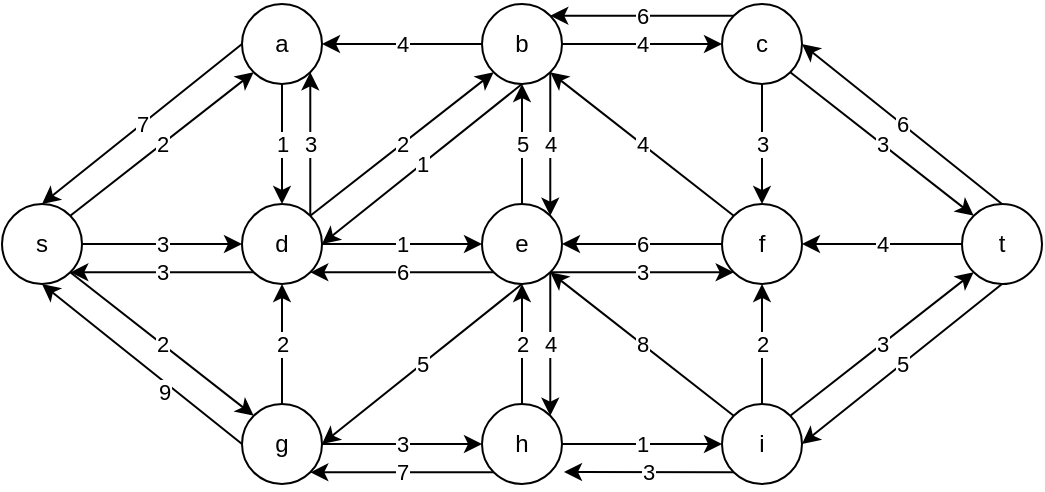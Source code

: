 <mxfile version="20.5.1" type="github">
  <diagram id="I5cqvPbZDqFJgLh3EID4" name="Page-1">
    <mxGraphModel dx="1185" dy="1789" grid="1" gridSize="10" guides="1" tooltips="1" connect="1" arrows="1" fold="1" page="1" pageScale="1" pageWidth="827" pageHeight="1169" math="0" shadow="0">
      <root>
        <mxCell id="0" />
        <mxCell id="1" parent="0" />
        <mxCell id="_DgKhxUhO0Pn_QksGsDr-3" value="3" style="edgeStyle=orthogonalEdgeStyle;rounded=0;orthogonalLoop=1;jettySize=auto;html=1;" edge="1" parent="1" source="_DgKhxUhO0Pn_QksGsDr-1" target="_DgKhxUhO0Pn_QksGsDr-2">
          <mxGeometry relative="1" as="geometry" />
        </mxCell>
        <mxCell id="_DgKhxUhO0Pn_QksGsDr-23" value="2" style="edgeStyle=none;rounded=0;orthogonalLoop=1;jettySize=auto;html=1;exitX=1;exitY=1;exitDx=0;exitDy=0;entryX=0;entryY=0;entryDx=0;entryDy=0;" edge="1" parent="1" source="_DgKhxUhO0Pn_QksGsDr-1" target="_DgKhxUhO0Pn_QksGsDr-5">
          <mxGeometry relative="1" as="geometry" />
        </mxCell>
        <mxCell id="_DgKhxUhO0Pn_QksGsDr-24" value="2" style="edgeStyle=none;rounded=0;orthogonalLoop=1;jettySize=auto;html=1;exitX=1;exitY=0;exitDx=0;exitDy=0;entryX=0;entryY=1;entryDx=0;entryDy=0;" edge="1" parent="1" source="_DgKhxUhO0Pn_QksGsDr-1" target="_DgKhxUhO0Pn_QksGsDr-4">
          <mxGeometry relative="1" as="geometry" />
        </mxCell>
        <mxCell id="_DgKhxUhO0Pn_QksGsDr-1" value="s" style="ellipse;whiteSpace=wrap;html=1;aspect=fixed;" vertex="1" parent="1">
          <mxGeometry x="20" y="100" width="40" height="40" as="geometry" />
        </mxCell>
        <mxCell id="_DgKhxUhO0Pn_QksGsDr-8" value="1" style="edgeStyle=orthogonalEdgeStyle;rounded=0;orthogonalLoop=1;jettySize=auto;html=1;" edge="1" parent="1" source="_DgKhxUhO0Pn_QksGsDr-2" target="_DgKhxUhO0Pn_QksGsDr-7">
          <mxGeometry relative="1" as="geometry" />
        </mxCell>
        <mxCell id="_DgKhxUhO0Pn_QksGsDr-38" value="3" style="edgeStyle=none;rounded=0;orthogonalLoop=1;jettySize=auto;html=1;exitX=0;exitY=1;exitDx=0;exitDy=0;entryX=1;entryY=1;entryDx=0;entryDy=0;" edge="1" parent="1" source="_DgKhxUhO0Pn_QksGsDr-2" target="_DgKhxUhO0Pn_QksGsDr-1">
          <mxGeometry relative="1" as="geometry" />
        </mxCell>
        <mxCell id="_DgKhxUhO0Pn_QksGsDr-55" value="2" style="edgeStyle=none;rounded=0;orthogonalLoop=1;jettySize=auto;html=1;exitX=1;exitY=0;exitDx=0;exitDy=0;entryX=0;entryY=1;entryDx=0;entryDy=0;" edge="1" parent="1" source="_DgKhxUhO0Pn_QksGsDr-2" target="_DgKhxUhO0Pn_QksGsDr-15">
          <mxGeometry relative="1" as="geometry" />
        </mxCell>
        <mxCell id="_DgKhxUhO0Pn_QksGsDr-63" value="3" style="edgeStyle=none;rounded=0;orthogonalLoop=1;jettySize=auto;html=1;exitX=1;exitY=0;exitDx=0;exitDy=0;entryX=1;entryY=1;entryDx=0;entryDy=0;" edge="1" parent="1" source="_DgKhxUhO0Pn_QksGsDr-2" target="_DgKhxUhO0Pn_QksGsDr-4">
          <mxGeometry relative="1" as="geometry" />
        </mxCell>
        <mxCell id="_DgKhxUhO0Pn_QksGsDr-2" value="d" style="ellipse;whiteSpace=wrap;html=1;aspect=fixed;" vertex="1" parent="1">
          <mxGeometry x="140" y="100" width="40" height="40" as="geometry" />
        </mxCell>
        <mxCell id="_DgKhxUhO0Pn_QksGsDr-30" value="1" style="edgeStyle=none;rounded=0;orthogonalLoop=1;jettySize=auto;html=1;exitX=0.5;exitY=1;exitDx=0;exitDy=0;entryX=0.5;entryY=0;entryDx=0;entryDy=0;" edge="1" parent="1" source="_DgKhxUhO0Pn_QksGsDr-4" target="_DgKhxUhO0Pn_QksGsDr-2">
          <mxGeometry relative="1" as="geometry" />
        </mxCell>
        <mxCell id="_DgKhxUhO0Pn_QksGsDr-37" value="7" style="edgeStyle=none;rounded=0;orthogonalLoop=1;jettySize=auto;html=1;exitX=0;exitY=0.5;exitDx=0;exitDy=0;entryX=0.5;entryY=0;entryDx=0;entryDy=0;" edge="1" parent="1" source="_DgKhxUhO0Pn_QksGsDr-4" target="_DgKhxUhO0Pn_QksGsDr-1">
          <mxGeometry relative="1" as="geometry" />
        </mxCell>
        <mxCell id="_DgKhxUhO0Pn_QksGsDr-4" value="a" style="ellipse;whiteSpace=wrap;html=1;aspect=fixed;" vertex="1" parent="1">
          <mxGeometry x="140" width="40" height="40" as="geometry" />
        </mxCell>
        <mxCell id="_DgKhxUhO0Pn_QksGsDr-10" value="3" style="edgeStyle=orthogonalEdgeStyle;rounded=0;orthogonalLoop=1;jettySize=auto;html=1;" edge="1" parent="1" source="_DgKhxUhO0Pn_QksGsDr-5" target="_DgKhxUhO0Pn_QksGsDr-9">
          <mxGeometry relative="1" as="geometry" />
        </mxCell>
        <mxCell id="_DgKhxUhO0Pn_QksGsDr-41" style="edgeStyle=none;rounded=0;orthogonalLoop=1;jettySize=auto;html=1;exitX=0;exitY=0.5;exitDx=0;exitDy=0;entryX=0.5;entryY=1;entryDx=0;entryDy=0;" edge="1" parent="1" source="_DgKhxUhO0Pn_QksGsDr-5" target="_DgKhxUhO0Pn_QksGsDr-1">
          <mxGeometry relative="1" as="geometry" />
        </mxCell>
        <mxCell id="_DgKhxUhO0Pn_QksGsDr-67" value="9" style="edgeLabel;html=1;align=center;verticalAlign=middle;resizable=0;points=[];" vertex="1" connectable="0" parent="_DgKhxUhO0Pn_QksGsDr-41">
          <mxGeometry x="-0.271" y="4" relative="1" as="geometry">
            <mxPoint as="offset" />
          </mxGeometry>
        </mxCell>
        <mxCell id="_DgKhxUhO0Pn_QksGsDr-68" value="2" style="edgeStyle=none;rounded=0;orthogonalLoop=1;jettySize=auto;html=1;exitX=0.5;exitY=0;exitDx=0;exitDy=0;entryX=0.5;entryY=1;entryDx=0;entryDy=0;" edge="1" parent="1" source="_DgKhxUhO0Pn_QksGsDr-5" target="_DgKhxUhO0Pn_QksGsDr-2">
          <mxGeometry relative="1" as="geometry" />
        </mxCell>
        <mxCell id="_DgKhxUhO0Pn_QksGsDr-5" value="g" style="ellipse;whiteSpace=wrap;html=1;aspect=fixed;" vertex="1" parent="1">
          <mxGeometry x="140" y="200" width="40" height="40" as="geometry" />
        </mxCell>
        <mxCell id="_DgKhxUhO0Pn_QksGsDr-32" value="5" style="edgeStyle=none;rounded=0;orthogonalLoop=1;jettySize=auto;html=1;exitX=0.5;exitY=0;exitDx=0;exitDy=0;entryX=0.5;entryY=1;entryDx=0;entryDy=0;" edge="1" parent="1" source="_DgKhxUhO0Pn_QksGsDr-7" target="_DgKhxUhO0Pn_QksGsDr-15">
          <mxGeometry relative="1" as="geometry" />
        </mxCell>
        <mxCell id="_DgKhxUhO0Pn_QksGsDr-53" value="4" style="edgeStyle=none;rounded=0;orthogonalLoop=1;jettySize=auto;html=1;exitX=1;exitY=1;exitDx=0;exitDy=0;entryX=1;entryY=0;entryDx=0;entryDy=0;" edge="1" parent="1" source="_DgKhxUhO0Pn_QksGsDr-7" target="_DgKhxUhO0Pn_QksGsDr-9">
          <mxGeometry relative="1" as="geometry" />
        </mxCell>
        <mxCell id="_DgKhxUhO0Pn_QksGsDr-56" value="5" style="edgeStyle=none;rounded=0;orthogonalLoop=1;jettySize=auto;html=1;exitX=0.5;exitY=1;exitDx=0;exitDy=0;entryX=1;entryY=0.5;entryDx=0;entryDy=0;" edge="1" parent="1" source="_DgKhxUhO0Pn_QksGsDr-7" target="_DgKhxUhO0Pn_QksGsDr-5">
          <mxGeometry relative="1" as="geometry" />
        </mxCell>
        <mxCell id="_DgKhxUhO0Pn_QksGsDr-70" value="6" style="edgeStyle=none;rounded=0;orthogonalLoop=1;jettySize=auto;html=1;exitX=0;exitY=1;exitDx=0;exitDy=0;entryX=1;entryY=1;entryDx=0;entryDy=0;" edge="1" parent="1" source="_DgKhxUhO0Pn_QksGsDr-7" target="_DgKhxUhO0Pn_QksGsDr-2">
          <mxGeometry relative="1" as="geometry" />
        </mxCell>
        <mxCell id="_DgKhxUhO0Pn_QksGsDr-73" value="3" style="edgeStyle=none;rounded=0;orthogonalLoop=1;jettySize=auto;html=1;exitX=1;exitY=1;exitDx=0;exitDy=0;entryX=0;entryY=1;entryDx=0;entryDy=0;" edge="1" parent="1" source="_DgKhxUhO0Pn_QksGsDr-7" target="_DgKhxUhO0Pn_QksGsDr-13">
          <mxGeometry relative="1" as="geometry" />
        </mxCell>
        <mxCell id="_DgKhxUhO0Pn_QksGsDr-7" value="e" style="ellipse;whiteSpace=wrap;html=1;aspect=fixed;" vertex="1" parent="1">
          <mxGeometry x="260" y="100" width="40" height="40" as="geometry" />
        </mxCell>
        <mxCell id="_DgKhxUhO0Pn_QksGsDr-12" value="1" style="edgeStyle=orthogonalEdgeStyle;rounded=0;orthogonalLoop=1;jettySize=auto;html=1;" edge="1" parent="1" source="_DgKhxUhO0Pn_QksGsDr-9" target="_DgKhxUhO0Pn_QksGsDr-11">
          <mxGeometry relative="1" as="geometry" />
        </mxCell>
        <mxCell id="_DgKhxUhO0Pn_QksGsDr-33" value="2" style="edgeStyle=none;rounded=0;orthogonalLoop=1;jettySize=auto;html=1;exitX=0.5;exitY=0;exitDx=0;exitDy=0;entryX=0.5;entryY=1;entryDx=0;entryDy=0;" edge="1" parent="1" source="_DgKhxUhO0Pn_QksGsDr-9" target="_DgKhxUhO0Pn_QksGsDr-7">
          <mxGeometry relative="1" as="geometry" />
        </mxCell>
        <mxCell id="_DgKhxUhO0Pn_QksGsDr-42" value="7" style="edgeStyle=none;rounded=0;orthogonalLoop=1;jettySize=auto;html=1;exitX=0;exitY=1;exitDx=0;exitDy=0;entryX=1;entryY=1;entryDx=0;entryDy=0;" edge="1" parent="1" source="_DgKhxUhO0Pn_QksGsDr-9" target="_DgKhxUhO0Pn_QksGsDr-5">
          <mxGeometry relative="1" as="geometry" />
        </mxCell>
        <mxCell id="_DgKhxUhO0Pn_QksGsDr-9" value="h" style="ellipse;whiteSpace=wrap;html=1;aspect=fixed;" vertex="1" parent="1">
          <mxGeometry x="260" y="200" width="40" height="40" as="geometry" />
        </mxCell>
        <mxCell id="_DgKhxUhO0Pn_QksGsDr-22" value="3" style="edgeStyle=none;rounded=0;orthogonalLoop=1;jettySize=auto;html=1;exitX=1;exitY=0;exitDx=0;exitDy=0;entryX=0;entryY=1;entryDx=0;entryDy=0;" edge="1" parent="1" source="_DgKhxUhO0Pn_QksGsDr-11" target="_DgKhxUhO0Pn_QksGsDr-19">
          <mxGeometry relative="1" as="geometry" />
        </mxCell>
        <mxCell id="_DgKhxUhO0Pn_QksGsDr-43" value="3" style="edgeStyle=none;rounded=0;orthogonalLoop=1;jettySize=auto;html=1;exitX=0;exitY=1;exitDx=0;exitDy=0;entryX=1.025;entryY=0.85;entryDx=0;entryDy=0;entryPerimeter=0;" edge="1" parent="1" source="_DgKhxUhO0Pn_QksGsDr-11" target="_DgKhxUhO0Pn_QksGsDr-9">
          <mxGeometry relative="1" as="geometry" />
        </mxCell>
        <mxCell id="_DgKhxUhO0Pn_QksGsDr-66" value="2" style="edgeStyle=none;rounded=0;orthogonalLoop=1;jettySize=auto;html=1;exitX=0.5;exitY=0;exitDx=0;exitDy=0;entryX=0.5;entryY=1;entryDx=0;entryDy=0;" edge="1" parent="1" source="_DgKhxUhO0Pn_QksGsDr-11" target="_DgKhxUhO0Pn_QksGsDr-13">
          <mxGeometry relative="1" as="geometry" />
        </mxCell>
        <mxCell id="_DgKhxUhO0Pn_QksGsDr-71" value="8" style="edgeStyle=none;rounded=0;orthogonalLoop=1;jettySize=auto;html=1;exitX=0;exitY=0;exitDx=0;exitDy=0;entryX=1;entryY=1;entryDx=0;entryDy=0;" edge="1" parent="1" source="_DgKhxUhO0Pn_QksGsDr-11" target="_DgKhxUhO0Pn_QksGsDr-7">
          <mxGeometry relative="1" as="geometry" />
        </mxCell>
        <mxCell id="_DgKhxUhO0Pn_QksGsDr-11" value="i" style="ellipse;whiteSpace=wrap;html=1;aspect=fixed;" vertex="1" parent="1">
          <mxGeometry x="380" y="200" width="40" height="40" as="geometry" />
        </mxCell>
        <mxCell id="_DgKhxUhO0Pn_QksGsDr-72" value="6" style="edgeStyle=none;rounded=0;orthogonalLoop=1;jettySize=auto;html=1;exitX=0;exitY=0.5;exitDx=0;exitDy=0;entryX=1;entryY=0.5;entryDx=0;entryDy=0;" edge="1" parent="1" source="_DgKhxUhO0Pn_QksGsDr-13" target="_DgKhxUhO0Pn_QksGsDr-7">
          <mxGeometry relative="1" as="geometry" />
        </mxCell>
        <mxCell id="_DgKhxUhO0Pn_QksGsDr-77" value="4" style="edgeStyle=none;rounded=0;orthogonalLoop=1;jettySize=auto;html=1;exitX=0;exitY=0;exitDx=0;exitDy=0;entryX=1;entryY=1;entryDx=0;entryDy=0;" edge="1" parent="1" source="_DgKhxUhO0Pn_QksGsDr-13" target="_DgKhxUhO0Pn_QksGsDr-15">
          <mxGeometry relative="1" as="geometry" />
        </mxCell>
        <mxCell id="_DgKhxUhO0Pn_QksGsDr-13" value="f" style="ellipse;whiteSpace=wrap;html=1;aspect=fixed;" vertex="1" parent="1">
          <mxGeometry x="380" y="100" width="40" height="40" as="geometry" />
        </mxCell>
        <mxCell id="_DgKhxUhO0Pn_QksGsDr-18" value="4" style="edgeStyle=orthogonalEdgeStyle;rounded=0;orthogonalLoop=1;jettySize=auto;html=1;" edge="1" parent="1" source="_DgKhxUhO0Pn_QksGsDr-15" target="_DgKhxUhO0Pn_QksGsDr-17">
          <mxGeometry relative="1" as="geometry" />
        </mxCell>
        <mxCell id="_DgKhxUhO0Pn_QksGsDr-52" value="4" style="edgeStyle=none;rounded=0;orthogonalLoop=1;jettySize=auto;html=1;exitX=1;exitY=1;exitDx=0;exitDy=0;entryX=1;entryY=0;entryDx=0;entryDy=0;" edge="1" parent="1" source="_DgKhxUhO0Pn_QksGsDr-15" target="_DgKhxUhO0Pn_QksGsDr-7">
          <mxGeometry relative="1" as="geometry" />
        </mxCell>
        <mxCell id="_DgKhxUhO0Pn_QksGsDr-54" value="1" style="edgeStyle=none;rounded=0;orthogonalLoop=1;jettySize=auto;html=1;exitX=0.5;exitY=1;exitDx=0;exitDy=0;entryX=1;entryY=0.5;entryDx=0;entryDy=0;" edge="1" parent="1" source="_DgKhxUhO0Pn_QksGsDr-15" target="_DgKhxUhO0Pn_QksGsDr-2">
          <mxGeometry relative="1" as="geometry" />
        </mxCell>
        <mxCell id="_DgKhxUhO0Pn_QksGsDr-69" value="4" style="edgeStyle=none;rounded=0;orthogonalLoop=1;jettySize=auto;html=1;exitX=0;exitY=0.5;exitDx=0;exitDy=0;entryX=1;entryY=0.5;entryDx=0;entryDy=0;" edge="1" parent="1" source="_DgKhxUhO0Pn_QksGsDr-15" target="_DgKhxUhO0Pn_QksGsDr-4">
          <mxGeometry relative="1" as="geometry" />
        </mxCell>
        <mxCell id="_DgKhxUhO0Pn_QksGsDr-15" value="b" style="ellipse;whiteSpace=wrap;html=1;aspect=fixed;" vertex="1" parent="1">
          <mxGeometry x="260" width="40" height="40" as="geometry" />
        </mxCell>
        <mxCell id="_DgKhxUhO0Pn_QksGsDr-21" value="3" style="rounded=0;orthogonalLoop=1;jettySize=auto;html=1;exitX=1;exitY=1;exitDx=0;exitDy=0;entryX=0;entryY=0;entryDx=0;entryDy=0;" edge="1" parent="1" source="_DgKhxUhO0Pn_QksGsDr-17" target="_DgKhxUhO0Pn_QksGsDr-19">
          <mxGeometry relative="1" as="geometry" />
        </mxCell>
        <mxCell id="_DgKhxUhO0Pn_QksGsDr-28" value="3" style="edgeStyle=none;rounded=0;orthogonalLoop=1;jettySize=auto;html=1;exitX=0.5;exitY=1;exitDx=0;exitDy=0;entryX=0.5;entryY=0;entryDx=0;entryDy=0;" edge="1" parent="1" source="_DgKhxUhO0Pn_QksGsDr-17" target="_DgKhxUhO0Pn_QksGsDr-13">
          <mxGeometry relative="1" as="geometry" />
        </mxCell>
        <mxCell id="_DgKhxUhO0Pn_QksGsDr-49" value="6" style="edgeStyle=none;rounded=0;orthogonalLoop=1;jettySize=auto;html=1;exitX=0;exitY=0;exitDx=0;exitDy=0;entryX=1;entryY=0;entryDx=0;entryDy=0;" edge="1" parent="1" source="_DgKhxUhO0Pn_QksGsDr-17" target="_DgKhxUhO0Pn_QksGsDr-15">
          <mxGeometry relative="1" as="geometry" />
        </mxCell>
        <mxCell id="_DgKhxUhO0Pn_QksGsDr-17" value="c" style="ellipse;whiteSpace=wrap;html=1;aspect=fixed;" vertex="1" parent="1">
          <mxGeometry x="380" width="40" height="40" as="geometry" />
        </mxCell>
        <mxCell id="_DgKhxUhO0Pn_QksGsDr-44" value="5" style="edgeStyle=none;rounded=0;orthogonalLoop=1;jettySize=auto;html=1;exitX=0.5;exitY=1;exitDx=0;exitDy=0;entryX=1;entryY=0.5;entryDx=0;entryDy=0;" edge="1" parent="1" source="_DgKhxUhO0Pn_QksGsDr-19" target="_DgKhxUhO0Pn_QksGsDr-11">
          <mxGeometry relative="1" as="geometry" />
        </mxCell>
        <mxCell id="_DgKhxUhO0Pn_QksGsDr-47" value="6" style="edgeStyle=none;rounded=0;orthogonalLoop=1;jettySize=auto;html=1;exitX=0.5;exitY=0;exitDx=0;exitDy=0;entryX=1;entryY=0.5;entryDx=0;entryDy=0;" edge="1" parent="1" source="_DgKhxUhO0Pn_QksGsDr-19" target="_DgKhxUhO0Pn_QksGsDr-17">
          <mxGeometry relative="1" as="geometry" />
        </mxCell>
        <mxCell id="_DgKhxUhO0Pn_QksGsDr-75" value="4" style="edgeStyle=none;rounded=0;orthogonalLoop=1;jettySize=auto;html=1;exitX=0;exitY=0.5;exitDx=0;exitDy=0;entryX=1;entryY=0.5;entryDx=0;entryDy=0;" edge="1" parent="1" source="_DgKhxUhO0Pn_QksGsDr-19" target="_DgKhxUhO0Pn_QksGsDr-13">
          <mxGeometry relative="1" as="geometry" />
        </mxCell>
        <mxCell id="_DgKhxUhO0Pn_QksGsDr-19" value="t" style="ellipse;whiteSpace=wrap;html=1;aspect=fixed;" vertex="1" parent="1">
          <mxGeometry x="500" y="100" width="40" height="40" as="geometry" />
        </mxCell>
      </root>
    </mxGraphModel>
  </diagram>
</mxfile>
